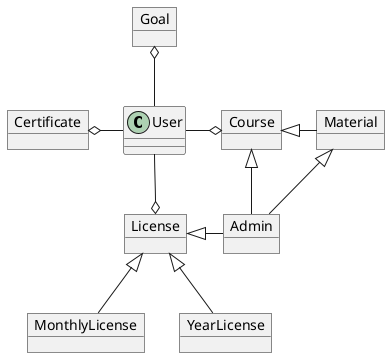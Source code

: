 @startuml
class User{
}

object Goal
object Admin
object MonthlyLicense
object YearLicense
object Course
object Certificate
object Material
object License


Goal o-down-User
User -down-o License
User -left-o Certificate
Course o-left- User


License <|-down- MonthlyLicense
License <|-down-  YearLicense

Course <|-right- Material

License <|-right- Admin
Course <|-down- Admin
Material <|-down- Admin

@enduml